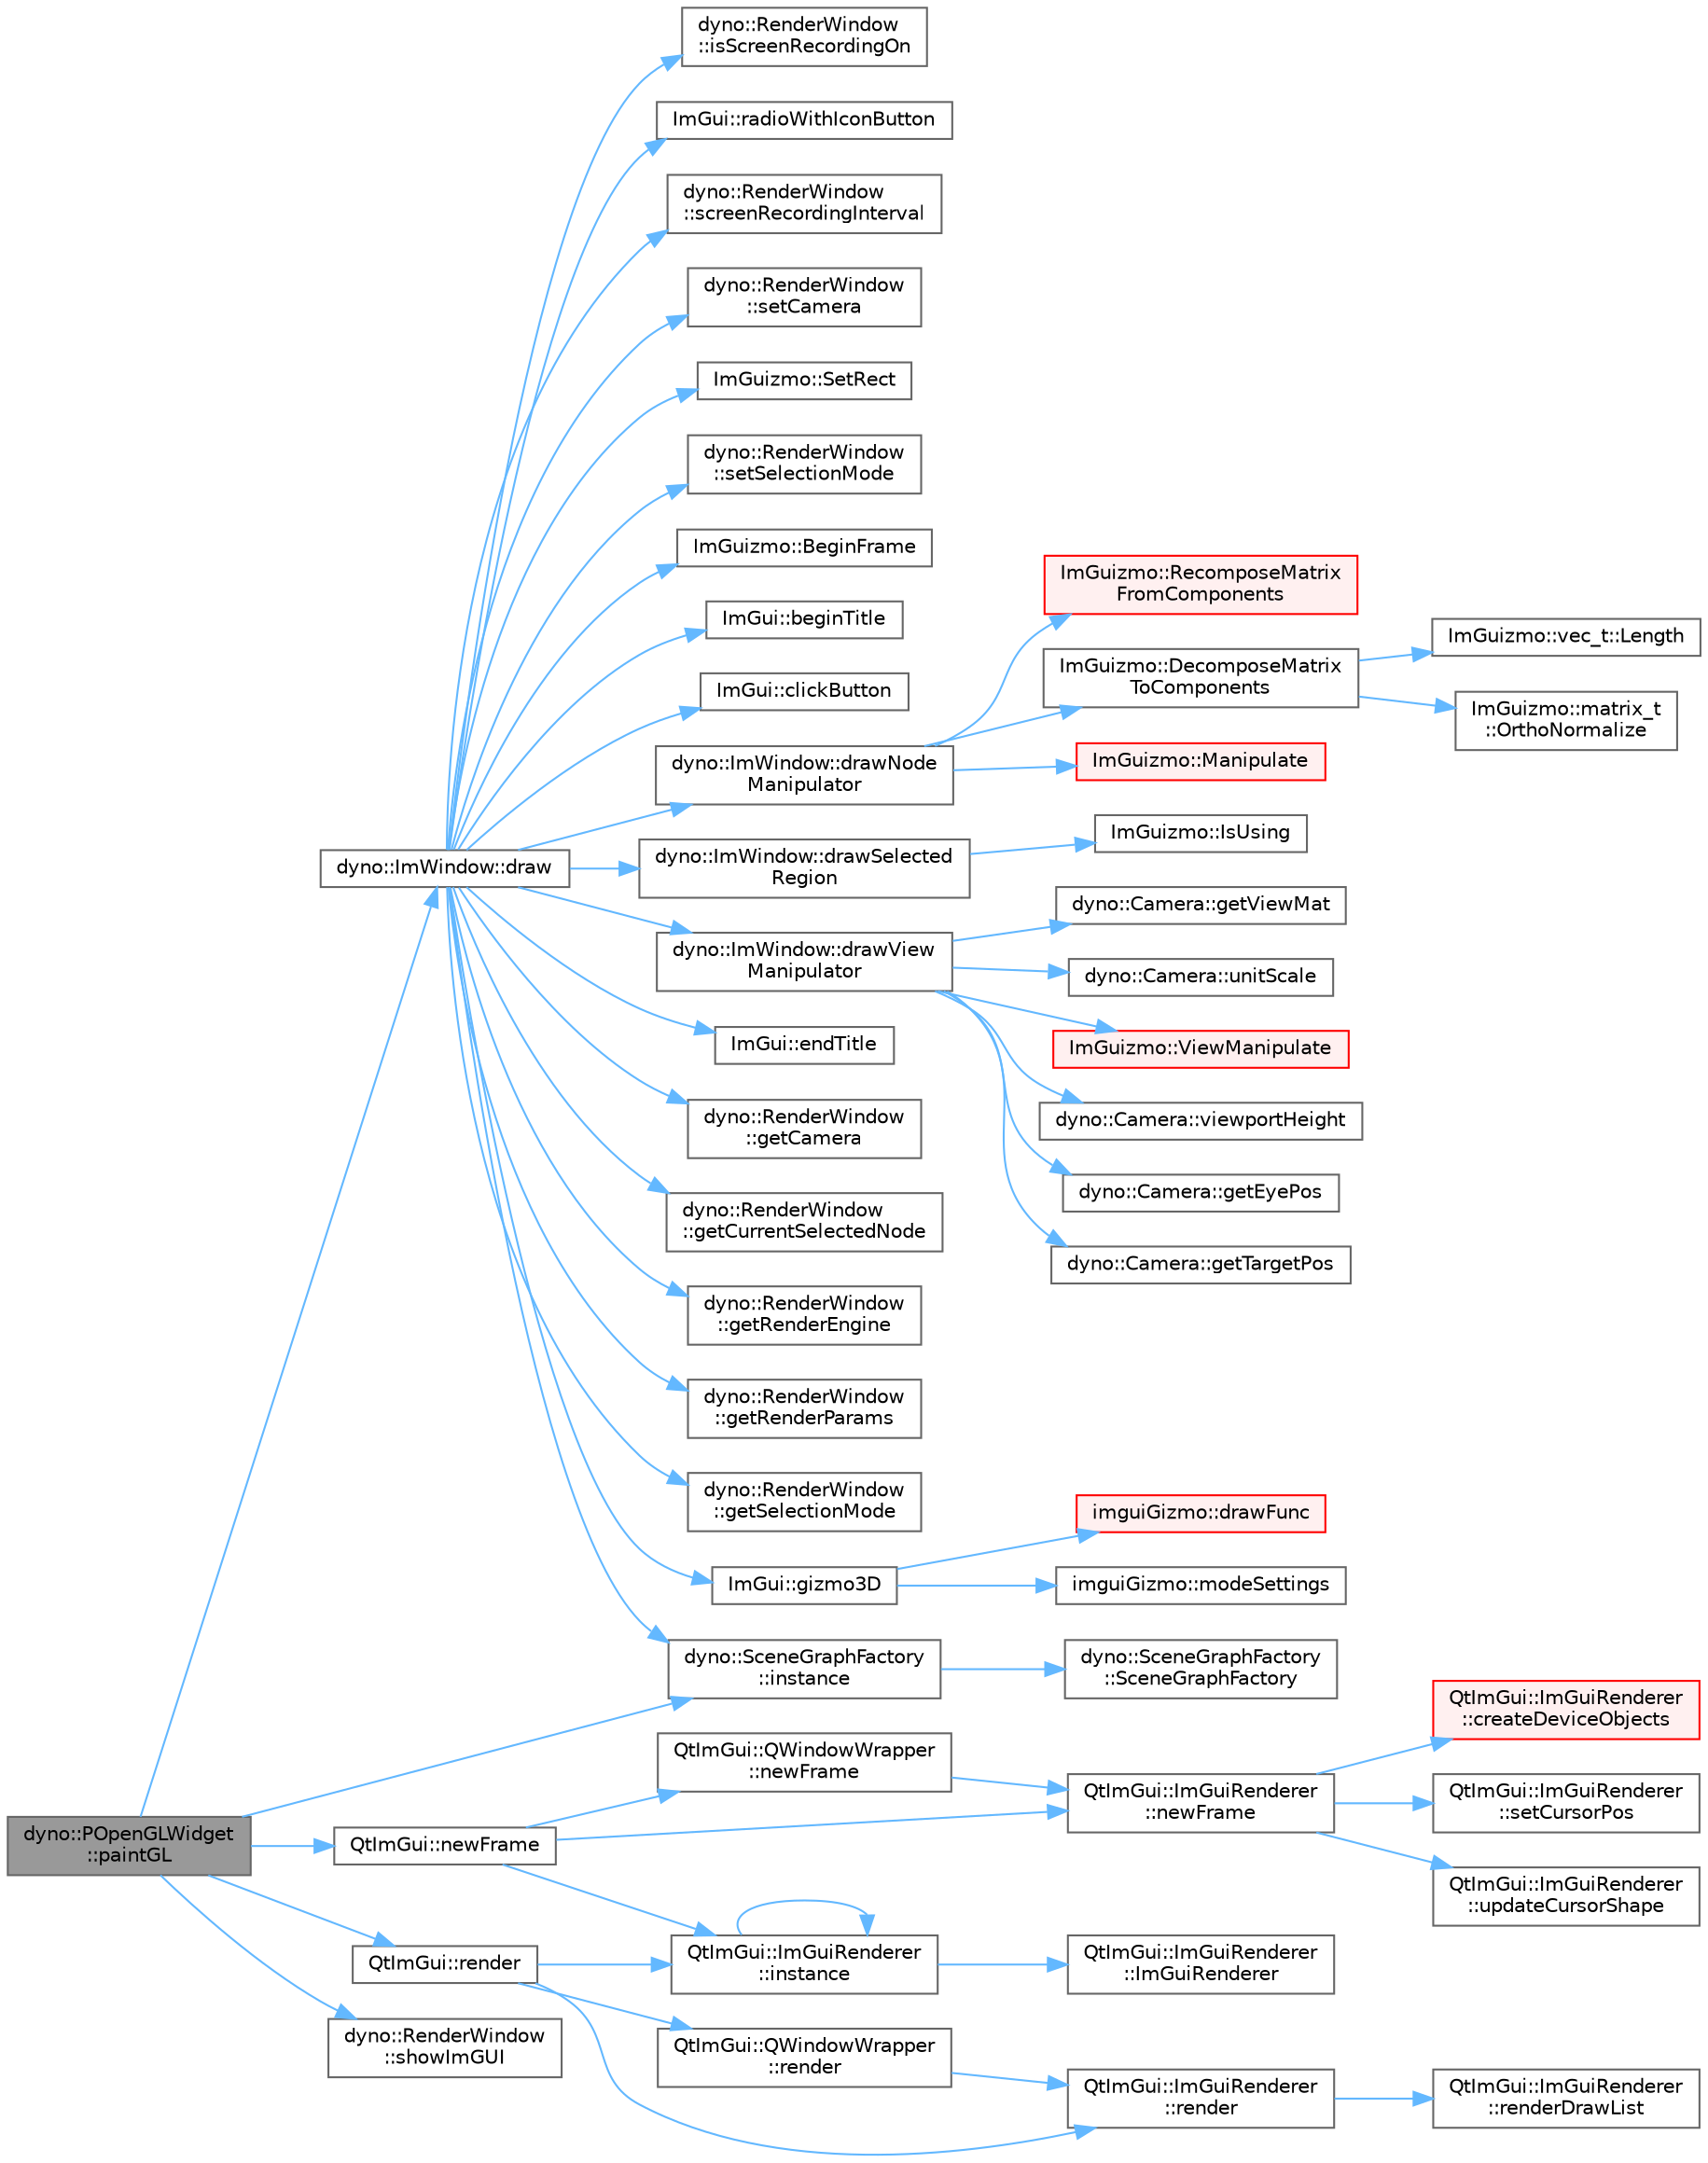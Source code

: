 digraph "dyno::POpenGLWidget::paintGL"
{
 // LATEX_PDF_SIZE
  bgcolor="transparent";
  edge [fontname=Helvetica,fontsize=10,labelfontname=Helvetica,labelfontsize=10];
  node [fontname=Helvetica,fontsize=10,shape=box,height=0.2,width=0.4];
  rankdir="LR";
  Node1 [id="Node000001",label="dyno::POpenGLWidget\l::paintGL",height=0.2,width=0.4,color="gray40", fillcolor="grey60", style="filled", fontcolor="black",tooltip=" "];
  Node1 -> Node2 [id="edge1_Node000001_Node000002",color="steelblue1",style="solid",tooltip=" "];
  Node2 [id="Node000002",label="dyno::ImWindow::draw",height=0.2,width=0.4,color="grey40", fillcolor="white", style="filled",URL="$classdyno_1_1_im_window.html#a5075b54a2c06c5ca3ba633b3388cd836",tooltip=" "];
  Node2 -> Node3 [id="edge2_Node000002_Node000003",color="steelblue1",style="solid",tooltip=" "];
  Node3 [id="Node000003",label="ImGuizmo::BeginFrame",height=0.2,width=0.4,color="grey40", fillcolor="white", style="filled",URL="$namespace_im_guizmo.html#ac1b7d4b10f60001f23e82106e435ec7e",tooltip=" "];
  Node2 -> Node4 [id="edge3_Node000002_Node000004",color="steelblue1",style="solid",tooltip=" "];
  Node4 [id="Node000004",label="ImGui::beginTitle",height=0.2,width=0.4,color="grey40", fillcolor="white", style="filled",URL="$namespace_im_gui.html#a7287596499e78278f1229c1e2c82a67e",tooltip=" "];
  Node2 -> Node5 [id="edge4_Node000002_Node000005",color="steelblue1",style="solid",tooltip=" "];
  Node5 [id="Node000005",label="ImGui::clickButton",height=0.2,width=0.4,color="grey40", fillcolor="white", style="filled",URL="$namespace_im_gui.html#a2848670112c6c4cc23649b929cd0710c",tooltip=" "];
  Node2 -> Node6 [id="edge5_Node000002_Node000006",color="steelblue1",style="solid",tooltip=" "];
  Node6 [id="Node000006",label="dyno::ImWindow::drawNode\lManipulator",height=0.2,width=0.4,color="grey40", fillcolor="white", style="filled",URL="$classdyno_1_1_im_window.html#a5b2a03ba29b741b490e0753b065dbf26",tooltip=" "];
  Node6 -> Node7 [id="edge6_Node000006_Node000007",color="steelblue1",style="solid",tooltip=" "];
  Node7 [id="Node000007",label="ImGuizmo::DecomposeMatrix\lToComponents",height=0.2,width=0.4,color="grey40", fillcolor="white", style="filled",URL="$namespace_im_guizmo.html#ac1df64320a50430712330cc46532b63d",tooltip=" "];
  Node7 -> Node8 [id="edge7_Node000007_Node000008",color="steelblue1",style="solid",tooltip=" "];
  Node8 [id="Node000008",label="ImGuizmo::vec_t::Length",height=0.2,width=0.4,color="grey40", fillcolor="white", style="filled",URL="$struct_im_guizmo_1_1vec__t.html#a5fdc55e19fe7a468751ab9a8a77ebf23",tooltip=" "];
  Node7 -> Node9 [id="edge8_Node000007_Node000009",color="steelblue1",style="solid",tooltip=" "];
  Node9 [id="Node000009",label="ImGuizmo::matrix_t\l::OrthoNormalize",height=0.2,width=0.4,color="grey40", fillcolor="white", style="filled",URL="$struct_im_guizmo_1_1matrix__t.html#a230d5d19800a0aca753e1c324dcda9d7",tooltip=" "];
  Node6 -> Node10 [id="edge9_Node000006_Node000010",color="steelblue1",style="solid",tooltip=" "];
  Node10 [id="Node000010",label="ImGuizmo::Manipulate",height=0.2,width=0.4,color="red", fillcolor="#FFF0F0", style="filled",URL="$namespace_im_guizmo.html#a35055a3a0899598ad1ef1785d0539175",tooltip=" "];
  Node6 -> Node63 [id="edge10_Node000006_Node000063",color="steelblue1",style="solid",tooltip=" "];
  Node63 [id="Node000063",label="ImGuizmo::RecomposeMatrix\lFromComponents",height=0.2,width=0.4,color="red", fillcolor="#FFF0F0", style="filled",URL="$namespace_im_guizmo.html#ac351a2297e059fc4f328cfae81fab40e",tooltip=" "];
  Node2 -> Node64 [id="edge11_Node000002_Node000064",color="steelblue1",style="solid",tooltip=" "];
  Node64 [id="Node000064",label="dyno::ImWindow::drawSelected\lRegion",height=0.2,width=0.4,color="grey40", fillcolor="white", style="filled",URL="$classdyno_1_1_im_window.html#a77757b108158cb8c79ea4e1e89cac38c",tooltip=" "];
  Node64 -> Node65 [id="edge12_Node000064_Node000065",color="steelblue1",style="solid",tooltip=" "];
  Node65 [id="Node000065",label="ImGuizmo::IsUsing",height=0.2,width=0.4,color="grey40", fillcolor="white", style="filled",URL="$namespace_im_guizmo.html#a6b0a6adccca17028e6d3eb9cd8cbc3ae",tooltip=" "];
  Node2 -> Node66 [id="edge13_Node000002_Node000066",color="steelblue1",style="solid",tooltip=" "];
  Node66 [id="Node000066",label="dyno::ImWindow::drawView\lManipulator",height=0.2,width=0.4,color="grey40", fillcolor="white", style="filled",URL="$classdyno_1_1_im_window.html#a3dfef0ee020cf48269264cbab54e6364",tooltip=" "];
  Node66 -> Node67 [id="edge14_Node000066_Node000067",color="steelblue1",style="solid",tooltip=" "];
  Node67 [id="Node000067",label="dyno::Camera::getEyePos",height=0.2,width=0.4,color="grey40", fillcolor="white", style="filled",URL="$classdyno_1_1_camera.html#aff778aab7397bfe1db30bbc40faa2b31",tooltip=" "];
  Node66 -> Node68 [id="edge15_Node000066_Node000068",color="steelblue1",style="solid",tooltip=" "];
  Node68 [id="Node000068",label="dyno::Camera::getTargetPos",height=0.2,width=0.4,color="grey40", fillcolor="white", style="filled",URL="$classdyno_1_1_camera.html#a7d47dafb052f58e590852f81b4732df5",tooltip=" "];
  Node66 -> Node69 [id="edge16_Node000066_Node000069",color="steelblue1",style="solid",tooltip=" "];
  Node69 [id="Node000069",label="dyno::Camera::getViewMat",height=0.2,width=0.4,color="grey40", fillcolor="white", style="filled",URL="$classdyno_1_1_camera.html#ace9efab63c496cb52dbd599883b08f0f",tooltip=" "];
  Node66 -> Node70 [id="edge17_Node000066_Node000070",color="steelblue1",style="solid",tooltip=" "];
  Node70 [id="Node000070",label="dyno::Camera::unitScale",height=0.2,width=0.4,color="grey40", fillcolor="white", style="filled",URL="$classdyno_1_1_camera.html#a2c111061d34aeae461b026173ea2cbbb",tooltip=" "];
  Node66 -> Node71 [id="edge18_Node000066_Node000071",color="steelblue1",style="solid",tooltip=" "];
  Node71 [id="Node000071",label="ImGuizmo::ViewManipulate",height=0.2,width=0.4,color="red", fillcolor="#FFF0F0", style="filled",URL="$namespace_im_guizmo.html#af64cdce1fc039578f1d37873cbb06224",tooltip=" "];
  Node66 -> Node78 [id="edge19_Node000066_Node000078",color="steelblue1",style="solid",tooltip=" "];
  Node78 [id="Node000078",label="dyno::Camera::viewportHeight",height=0.2,width=0.4,color="grey40", fillcolor="white", style="filled",URL="$classdyno_1_1_camera.html#a83c21f517887e12fda85c38fdb32fa9c",tooltip=" "];
  Node2 -> Node79 [id="edge20_Node000002_Node000079",color="steelblue1",style="solid",tooltip=" "];
  Node79 [id="Node000079",label="ImGui::endTitle",height=0.2,width=0.4,color="grey40", fillcolor="white", style="filled",URL="$namespace_im_gui.html#a84e7b214c14a6ef9dae6218fb03cf647",tooltip=" "];
  Node2 -> Node80 [id="edge21_Node000002_Node000080",color="steelblue1",style="solid",tooltip=" "];
  Node80 [id="Node000080",label="dyno::RenderWindow\l::getCamera",height=0.2,width=0.4,color="grey40", fillcolor="white", style="filled",URL="$classdyno_1_1_render_window.html#a1dc3aef8594650078ec0e4cc330571cc",tooltip=" "];
  Node2 -> Node81 [id="edge22_Node000002_Node000081",color="steelblue1",style="solid",tooltip=" "];
  Node81 [id="Node000081",label="dyno::RenderWindow\l::getCurrentSelectedNode",height=0.2,width=0.4,color="grey40", fillcolor="white", style="filled",URL="$classdyno_1_1_render_window.html#adf00c6c502c464e3353cc359537ac46e",tooltip=" "];
  Node2 -> Node82 [id="edge23_Node000002_Node000082",color="steelblue1",style="solid",tooltip=" "];
  Node82 [id="Node000082",label="dyno::RenderWindow\l::getRenderEngine",height=0.2,width=0.4,color="grey40", fillcolor="white", style="filled",URL="$classdyno_1_1_render_window.html#a3975b0b99476e15f0021ed78764315bf",tooltip=" "];
  Node2 -> Node83 [id="edge24_Node000002_Node000083",color="steelblue1",style="solid",tooltip=" "];
  Node83 [id="Node000083",label="dyno::RenderWindow\l::getRenderParams",height=0.2,width=0.4,color="grey40", fillcolor="white", style="filled",URL="$classdyno_1_1_render_window.html#a34924278889f38f9af141a6a992e167a",tooltip=" "];
  Node2 -> Node84 [id="edge25_Node000002_Node000084",color="steelblue1",style="solid",tooltip=" "];
  Node84 [id="Node000084",label="dyno::RenderWindow\l::getSelectionMode",height=0.2,width=0.4,color="grey40", fillcolor="white", style="filled",URL="$classdyno_1_1_render_window.html#a57f1b2c0a9a413e5b5182a2d77176227",tooltip=" "];
  Node2 -> Node85 [id="edge26_Node000002_Node000085",color="steelblue1",style="solid",tooltip=" "];
  Node85 [id="Node000085",label="ImGui::gizmo3D",height=0.2,width=0.4,color="grey40", fillcolor="white", style="filled",URL="$namespace_im_gui.html#a90c2cd6c4e407679a6fb59114728de1b",tooltip=" "];
  Node85 -> Node86 [id="edge27_Node000085_Node000086",color="steelblue1",style="solid",tooltip=" "];
  Node86 [id="Node000086",label="imguiGizmo::drawFunc",height=0.2,width=0.4,color="red", fillcolor="#FFF0F0", style="filled",URL="$structimgui_gizmo.html#a2c005d30d9ee3d3937373021936c1767",tooltip=" "];
  Node85 -> Node113 [id="edge28_Node000085_Node000113",color="steelblue1",style="solid",tooltip=" "];
  Node113 [id="Node000113",label="imguiGizmo::modeSettings",height=0.2,width=0.4,color="grey40", fillcolor="white", style="filled",URL="$structimgui_gizmo.html#adf31dac6ad601d65be0fe08e8f29712a",tooltip=" "];
  Node2 -> Node114 [id="edge29_Node000002_Node000114",color="steelblue1",style="solid",tooltip=" "];
  Node114 [id="Node000114",label="dyno::SceneGraphFactory\l::instance",height=0.2,width=0.4,color="grey40", fillcolor="white", style="filled",URL="$classdyno_1_1_scene_graph_factory.html#a734602c4eaa53d89bd0293015383677b",tooltip=" "];
  Node114 -> Node115 [id="edge30_Node000114_Node000115",color="steelblue1",style="solid",tooltip=" "];
  Node115 [id="Node000115",label="dyno::SceneGraphFactory\l::SceneGraphFactory",height=0.2,width=0.4,color="grey40", fillcolor="white", style="filled",URL="$classdyno_1_1_scene_graph_factory.html#a8903c0a4594870792c19db4302361bad",tooltip=" "];
  Node2 -> Node116 [id="edge31_Node000002_Node000116",color="steelblue1",style="solid",tooltip=" "];
  Node116 [id="Node000116",label="dyno::RenderWindow\l::isScreenRecordingOn",height=0.2,width=0.4,color="grey40", fillcolor="white", style="filled",URL="$classdyno_1_1_render_window.html#a985364fef73047cc171bcfc195784613",tooltip=" "];
  Node2 -> Node117 [id="edge32_Node000002_Node000117",color="steelblue1",style="solid",tooltip=" "];
  Node117 [id="Node000117",label="ImGui::radioWithIconButton",height=0.2,width=0.4,color="grey40", fillcolor="white", style="filled",URL="$namespace_im_gui.html#ada1bc9f103503618f2911e456e6d7698",tooltip=" "];
  Node2 -> Node118 [id="edge33_Node000002_Node000118",color="steelblue1",style="solid",tooltip=" "];
  Node118 [id="Node000118",label="dyno::RenderWindow\l::screenRecordingInterval",height=0.2,width=0.4,color="grey40", fillcolor="white", style="filled",URL="$classdyno_1_1_render_window.html#a85aa5372f46ee4d5afbbca8061eaad8d",tooltip=" "];
  Node2 -> Node119 [id="edge34_Node000002_Node000119",color="steelblue1",style="solid",tooltip=" "];
  Node119 [id="Node000119",label="dyno::RenderWindow\l::setCamera",height=0.2,width=0.4,color="grey40", fillcolor="white", style="filled",URL="$classdyno_1_1_render_window.html#a0fbc75659fc81019a64e698dc52623e1",tooltip=" "];
  Node2 -> Node120 [id="edge35_Node000002_Node000120",color="steelblue1",style="solid",tooltip=" "];
  Node120 [id="Node000120",label="ImGuizmo::SetRect",height=0.2,width=0.4,color="grey40", fillcolor="white", style="filled",URL="$namespace_im_guizmo.html#a0f9387ed028da8471a2dae71f0779e79",tooltip=" "];
  Node2 -> Node121 [id="edge36_Node000002_Node000121",color="steelblue1",style="solid",tooltip=" "];
  Node121 [id="Node000121",label="dyno::RenderWindow\l::setSelectionMode",height=0.2,width=0.4,color="grey40", fillcolor="white", style="filled",URL="$classdyno_1_1_render_window.html#af83a5dd81ed51c380e91b86b557da3b8",tooltip=" "];
  Node1 -> Node114 [id="edge37_Node000001_Node000114",color="steelblue1",style="solid",tooltip=" "];
  Node1 -> Node122 [id="edge38_Node000001_Node000122",color="steelblue1",style="solid",tooltip=" "];
  Node122 [id="Node000122",label="QtImGui::newFrame",height=0.2,width=0.4,color="grey40", fillcolor="white", style="filled",URL="$namespace_qt_im_gui.html#a6ed6566aa94f761e300724bea068e8e2",tooltip=" "];
  Node122 -> Node123 [id="edge39_Node000122_Node000123",color="steelblue1",style="solid",tooltip=" "];
  Node123 [id="Node000123",label="QtImGui::ImGuiRenderer\l::instance",height=0.2,width=0.4,color="grey40", fillcolor="white", style="filled",URL="$class_qt_im_gui_1_1_im_gui_renderer.html#a24e10188f45b95a3e3ec102ddce3e958",tooltip=" "];
  Node123 -> Node124 [id="edge40_Node000123_Node000124",color="steelblue1",style="solid",tooltip=" "];
  Node124 [id="Node000124",label="QtImGui::ImGuiRenderer\l::ImGuiRenderer",height=0.2,width=0.4,color="grey40", fillcolor="white", style="filled",URL="$class_qt_im_gui_1_1_im_gui_renderer.html#ac66545a507483e88fdc8a75053b3bc91",tooltip=" "];
  Node123 -> Node123 [id="edge41_Node000123_Node000123",color="steelblue1",style="solid",tooltip=" "];
  Node122 -> Node125 [id="edge42_Node000122_Node000125",color="steelblue1",style="solid",tooltip=" "];
  Node125 [id="Node000125",label="QtImGui::ImGuiRenderer\l::newFrame",height=0.2,width=0.4,color="grey40", fillcolor="white", style="filled",URL="$class_qt_im_gui_1_1_im_gui_renderer.html#aadd8d3d7562f57c56f990996a72c2392",tooltip=" "];
  Node125 -> Node126 [id="edge43_Node000125_Node000126",color="steelblue1",style="solid",tooltip=" "];
  Node126 [id="Node000126",label="QtImGui::ImGuiRenderer\l::createDeviceObjects",height=0.2,width=0.4,color="red", fillcolor="#FFF0F0", style="filled",URL="$class_qt_im_gui_1_1_im_gui_renderer.html#a9939af01df9a36e57589bcf69b3333f5",tooltip=" "];
  Node125 -> Node128 [id="edge44_Node000125_Node000128",color="steelblue1",style="solid",tooltip=" "];
  Node128 [id="Node000128",label="QtImGui::ImGuiRenderer\l::setCursorPos",height=0.2,width=0.4,color="grey40", fillcolor="white", style="filled",URL="$class_qt_im_gui_1_1_im_gui_renderer.html#af5b66486561e7078a2b453116bce3880",tooltip=" "];
  Node125 -> Node129 [id="edge45_Node000125_Node000129",color="steelblue1",style="solid",tooltip=" "];
  Node129 [id="Node000129",label="QtImGui::ImGuiRenderer\l::updateCursorShape",height=0.2,width=0.4,color="grey40", fillcolor="white", style="filled",URL="$class_qt_im_gui_1_1_im_gui_renderer.html#a446e05a34bcfbe80eea47f9feaef721d",tooltip=" "];
  Node122 -> Node130 [id="edge46_Node000122_Node000130",color="steelblue1",style="solid",tooltip=" "];
  Node130 [id="Node000130",label="QtImGui::QWindowWrapper\l::newFrame",height=0.2,width=0.4,color="grey40", fillcolor="white", style="filled",URL="$class_qt_im_gui_1_1_q_window_wrapper.html#af5f64bde65b5b6a6bb7c390b441c07e2",tooltip=" "];
  Node130 -> Node125 [id="edge47_Node000130_Node000125",color="steelblue1",style="solid",tooltip=" "];
  Node1 -> Node131 [id="edge48_Node000001_Node000131",color="steelblue1",style="solid",tooltip=" "];
  Node131 [id="Node000131",label="QtImGui::render",height=0.2,width=0.4,color="grey40", fillcolor="white", style="filled",URL="$namespace_qt_im_gui.html#a6153edd1f4fda1b1ccdaa939beaafe7b",tooltip=" "];
  Node131 -> Node123 [id="edge49_Node000131_Node000123",color="steelblue1",style="solid",tooltip=" "];
  Node131 -> Node132 [id="edge50_Node000131_Node000132",color="steelblue1",style="solid",tooltip=" "];
  Node132 [id="Node000132",label="QtImGui::ImGuiRenderer\l::render",height=0.2,width=0.4,color="grey40", fillcolor="white", style="filled",URL="$class_qt_im_gui_1_1_im_gui_renderer.html#acfbeb418753715b447c1a5284d27e7e6",tooltip=" "];
  Node132 -> Node133 [id="edge51_Node000132_Node000133",color="steelblue1",style="solid",tooltip=" "];
  Node133 [id="Node000133",label="QtImGui::ImGuiRenderer\l::renderDrawList",height=0.2,width=0.4,color="grey40", fillcolor="white", style="filled",URL="$class_qt_im_gui_1_1_im_gui_renderer.html#a1b603f262f6c2b49aed420f761076e20",tooltip=" "];
  Node131 -> Node134 [id="edge52_Node000131_Node000134",color="steelblue1",style="solid",tooltip=" "];
  Node134 [id="Node000134",label="QtImGui::QWindowWrapper\l::render",height=0.2,width=0.4,color="grey40", fillcolor="white", style="filled",URL="$class_qt_im_gui_1_1_q_window_wrapper.html#a75adfa029d455c8108c02596bf2cad91",tooltip=" "];
  Node134 -> Node132 [id="edge53_Node000134_Node000132",color="steelblue1",style="solid",tooltip=" "];
  Node1 -> Node135 [id="edge54_Node000001_Node000135",color="steelblue1",style="solid",tooltip=" "];
  Node135 [id="Node000135",label="dyno::RenderWindow\l::showImGUI",height=0.2,width=0.4,color="grey40", fillcolor="white", style="filled",URL="$classdyno_1_1_render_window.html#a23234e53446a811d0489fdb44e91cefa",tooltip=" "];
}
